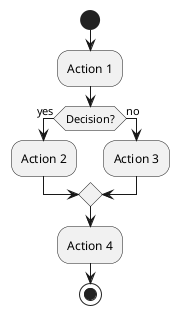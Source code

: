 @startuml

start
:Action 1;
if (Decision?) then (yes)
  :Action 2;
else (no)
  :Action 3;
endif
:Action 4;
stop

@enduml